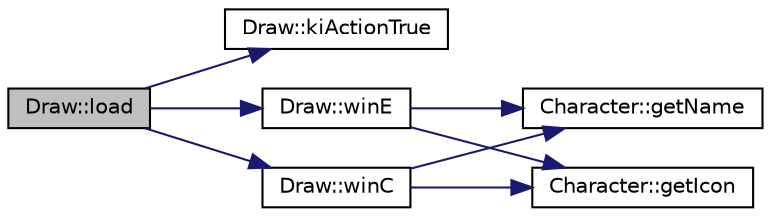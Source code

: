 digraph "Draw::load"
{
  edge [fontname="Helvetica",fontsize="10",labelfontname="Helvetica",labelfontsize="10"];
  node [fontname="Helvetica",fontsize="10",shape=record];
  rankdir="LR";
  Node1 [label="Draw::load",height=0.2,width=0.4,color="black", fillcolor="grey75", style="filled", fontcolor="black"];
  Node1 -> Node2 [color="midnightblue",fontsize="10",style="solid",fontname="Helvetica"];
  Node2 [label="Draw::kiActionTrue",height=0.2,width=0.4,color="black", fillcolor="white", style="filled",URL="$class_draw.html#a16841fa2b2ccda01f1e90d657d4427bc",tooltip="Wird angetriggert wenn die KI wieder einen Zug machen soll. "];
  Node1 -> Node3 [color="midnightblue",fontsize="10",style="solid",fontname="Helvetica"];
  Node3 [label="Draw::winC",height=0.2,width=0.4,color="black", fillcolor="white", style="filled",URL="$class_draw.html#a706414ad08bb093ccd2bcd61e12dabe1",tooltip="Wird angetriggert wenn der erste Spieler gewinnt. "];
  Node3 -> Node4 [color="midnightblue",fontsize="10",style="solid",fontname="Helvetica"];
  Node4 [label="Character::getName",height=0.2,width=0.4,color="black", fillcolor="white", style="filled",URL="$class_character.html#a2c4dcc76fbba8481fba7e175378a4cd0",tooltip="Gibt den Namen des aktuellen Charakteres zurück. "];
  Node3 -> Node5 [color="midnightblue",fontsize="10",style="solid",fontname="Helvetica"];
  Node5 [label="Character::getIcon",height=0.2,width=0.4,color="black", fillcolor="white", style="filled",URL="$class_character.html#abd97793fd7945f52850018713e7726e3",tooltip="Gibt das Icon zurück als QImage welches den Charakter darstellt. "];
  Node1 -> Node6 [color="midnightblue",fontsize="10",style="solid",fontname="Helvetica"];
  Node6 [label="Draw::winE",height=0.2,width=0.4,color="black", fillcolor="white", style="filled",URL="$class_draw.html#ac63e4e142c5a594016d51a80f7de5194",tooltip="Wird angetriggert wenn der zweite Spieler/KI gewinnt. "];
  Node6 -> Node4 [color="midnightblue",fontsize="10",style="solid",fontname="Helvetica"];
  Node6 -> Node5 [color="midnightblue",fontsize="10",style="solid",fontname="Helvetica"];
}
